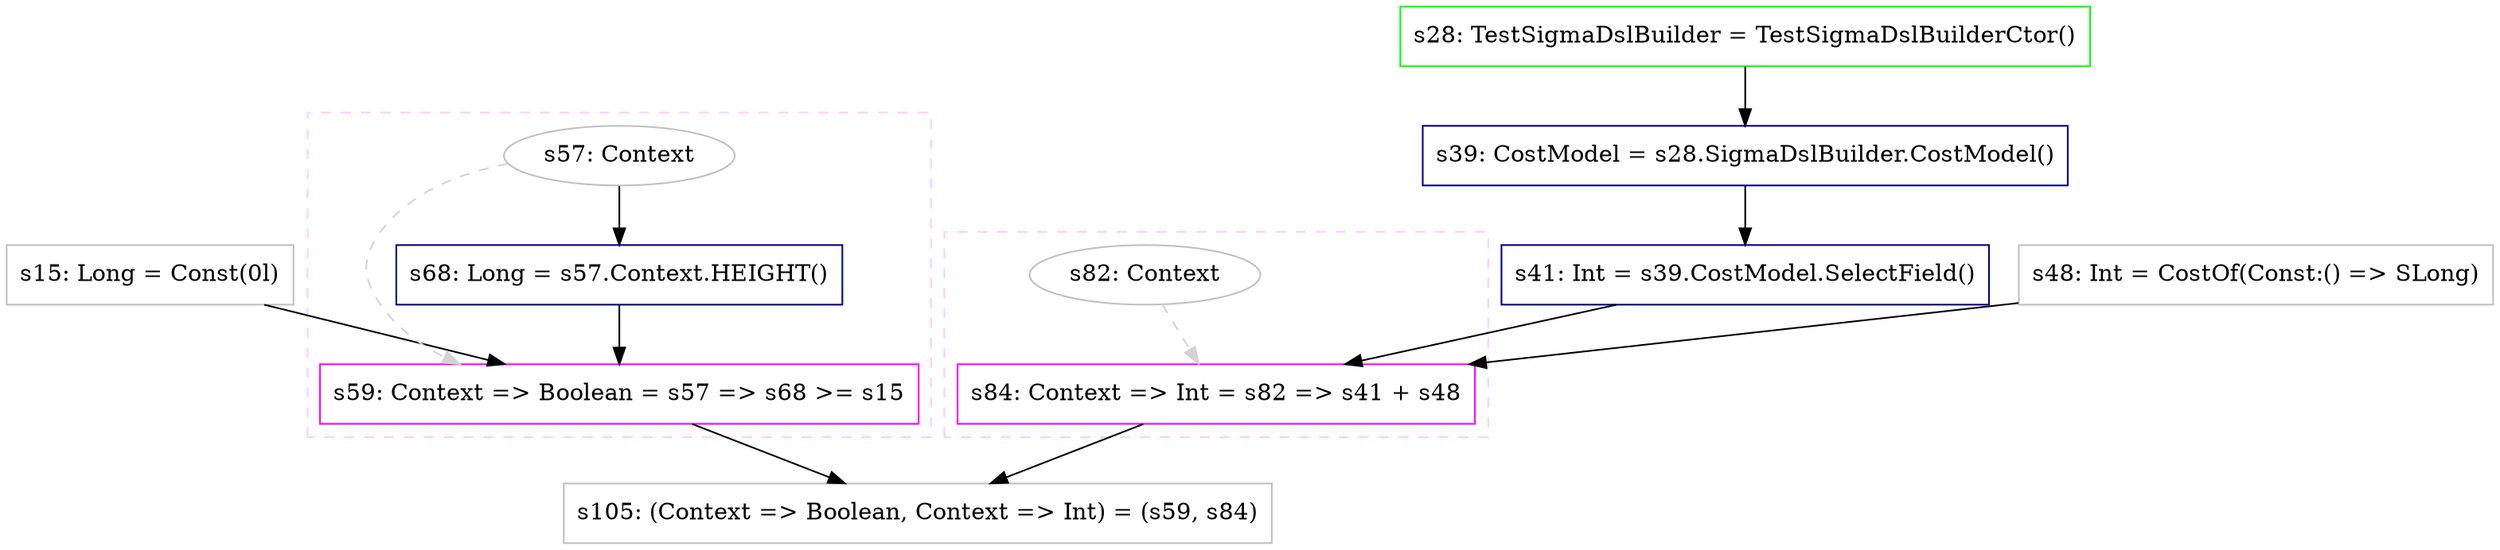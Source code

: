digraph "height_-1_prove" {
concentrate=true
node [style=filled, fillcolor=orangered]

"s15" [
label="s15: Long = Const(0l)"
shape=box, color=gray, tooltip="s15:Long", style=filled, fillcolor=white
]
subgraph cluster_s59 {
style=dashed; color="#FFCCFF"
"s57" [
label="s57: Context"
shape=oval, color=gray, tooltip="s57:Context", style=filled, fillcolor=white
]
"s59" [
label="s59: Context => Boolean = s57 => s68 >= s15"
shape=box, color=magenta, tooltip="s59:Context => Boolean", style=filled, fillcolor=white
]
{rank=source; s57}
"s68" [
label="s68: Long = s57.Context.HEIGHT()"
shape=box, color=darkblue, tooltip="s68:Long", style=filled, fillcolor=white
]
{rank=sink; s59}
}
"s28" [
label="s28: TestSigmaDslBuilder = TestSigmaDslBuilderCtor()"
shape=box, color=green, tooltip="s28:TestSigmaDslBuilder", style=filled, fillcolor=white
]
"s39" [
label="s39: CostModel = s28.SigmaDslBuilder.CostModel()"
shape=box, color=darkblue, tooltip="s39:CostModel", style=filled, fillcolor=white
]
"s41" [
label="s41: Int = s39.CostModel.SelectField()"
shape=box, color=darkblue, tooltip="s41:Int", style=filled, fillcolor=white
]
"s48" [
label="s48: Int = CostOf(Const:() => SLong)"
shape=box, color=gray, tooltip="s48:Int", style=filled, fillcolor=white
]
subgraph cluster_s84 {
style=dashed; color="#FFCCFF"
"s82" [
label="s82: Context"
shape=oval, color=gray, tooltip="s82:Context", style=filled, fillcolor=white
]
"s84" [
label="s84: Context => Int = s82 => s41 + s48"
shape=box, color=magenta, tooltip="s84:Context => Int", style=filled, fillcolor=white
]
{rank=source; s82}
{rank=sink; s84}
}
"s105" [
label="s105: (Context => Boolean, Context => Int) = (s59, s84)"
shape=box, color=gray, tooltip="s105:(Context => Boolean, Context => Int)", style=filled, fillcolor=white
]
"s82" -> "s84" [style=dashed, color=lightgray, weight=0]
"s41" -> "s84" [style=solid]
"s48" -> "s84" [style=solid]
"s39" -> "s41" [style=solid]
"s59" -> "s105" [style=solid]
"s84" -> "s105" [style=solid]
"s57" -> "s59" [style=dashed, color=lightgray, weight=0]
"s68" -> "s59" [style=solid]
"s15" -> "s59" [style=solid]
"s28" -> "s39" [style=solid]
"s57" -> "s68" [style=solid]
}
